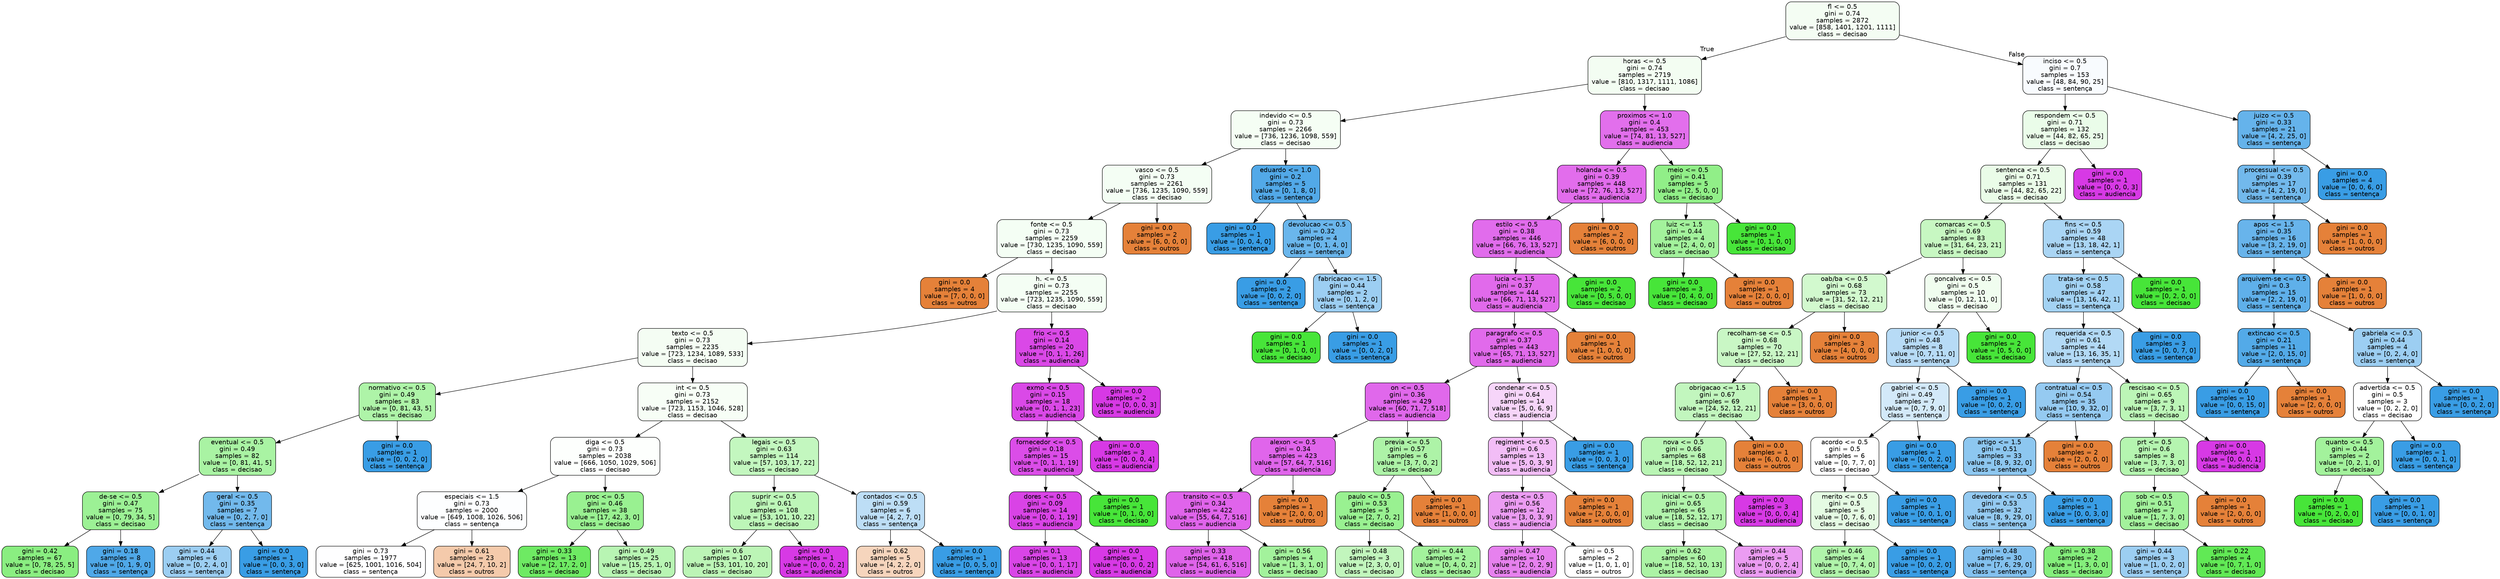 digraph Tree {
node [shape=box, style="filled, rounded", color="black", fontname="helvetica"] ;
edge [fontname="helvetica"] ;
0 [label="fl <= 0.5\ngini = 0.74\nsamples = 2872\nvalue = [858, 1401, 1201, 1111]\nclass = decisao", fillcolor="#f4fdf3"] ;
1 [label="horas <= 0.5\ngini = 0.74\nsamples = 2719\nvalue = [810, 1317, 1111, 1086]\nclass = decisao", fillcolor="#f3fdf2"] ;
0 -> 1 [labeldistance=2.5, labelangle=45, headlabel="True"] ;
2 [label="indevido <= 0.5\ngini = 0.73\nsamples = 2266\nvalue = [736, 1236, 1098, 559]\nclass = decisao", fillcolor="#f5fef4"] ;
1 -> 2 ;
3 [label="vasco <= 0.5\ngini = 0.73\nsamples = 2261\nvalue = [736, 1235, 1090, 559]\nclass = decisao", fillcolor="#f4fef4"] ;
2 -> 3 ;
4 [label="fonte <= 0.5\ngini = 0.73\nsamples = 2259\nvalue = [730, 1235, 1090, 559]\nclass = decisao", fillcolor="#f4fef4"] ;
3 -> 4 ;
5 [label="gini = 0.0\nsamples = 4\nvalue = [7, 0, 0, 0]\nclass = outros", fillcolor="#e58139"] ;
4 -> 5 ;
6 [label="h. <= 0.5\ngini = 0.73\nsamples = 2255\nvalue = [723, 1235, 1090, 559]\nclass = decisao", fillcolor="#f4fef4"] ;
4 -> 6 ;
7 [label="texto <= 0.5\ngini = 0.73\nsamples = 2235\nvalue = [723, 1234, 1089, 533]\nclass = decisao", fillcolor="#f4fdf3"] ;
6 -> 7 ;
8 [label="normativo <= 0.5\ngini = 0.49\nsamples = 83\nvalue = [0, 81, 43, 5]\nclass = decisao", fillcolor="#aef4a8"] ;
7 -> 8 ;
9 [label="eventual <= 0.5\ngini = 0.49\nsamples = 82\nvalue = [0, 81, 41, 5]\nclass = decisao", fillcolor="#a9f3a3"] ;
8 -> 9 ;
10 [label="de-se <= 0.5\ngini = 0.47\nsamples = 75\nvalue = [0, 79, 34, 5]\nclass = decisao", fillcolor="#9cf195"] ;
9 -> 10 ;
11 [label="gini = 0.42\nsamples = 67\nvalue = [0, 78, 25, 5]\nclass = decisao", fillcolor="#8aee81"] ;
10 -> 11 ;
12 [label="gini = 0.18\nsamples = 8\nvalue = [0, 1, 9, 0]\nclass = sentença", fillcolor="#4fa8e8"] ;
10 -> 12 ;
13 [label="geral <= 0.5\ngini = 0.35\nsamples = 7\nvalue = [0, 2, 7, 0]\nclass = sentença", fillcolor="#72b9ec"] ;
9 -> 13 ;
14 [label="gini = 0.44\nsamples = 6\nvalue = [0, 2, 4, 0]\nclass = sentença", fillcolor="#9ccef2"] ;
13 -> 14 ;
15 [label="gini = 0.0\nsamples = 1\nvalue = [0, 0, 3, 0]\nclass = sentença", fillcolor="#399de5"] ;
13 -> 15 ;
16 [label="gini = 0.0\nsamples = 1\nvalue = [0, 0, 2, 0]\nclass = sentença", fillcolor="#399de5"] ;
8 -> 16 ;
17 [label="int <= 0.5\ngini = 0.73\nsamples = 2152\nvalue = [723, 1153, 1046, 528]\nclass = decisao", fillcolor="#f7fef6"] ;
7 -> 17 ;
18 [label="diga <= 0.5\ngini = 0.73\nsamples = 2038\nvalue = [666, 1050, 1029, 506]\nclass = decisao", fillcolor="#fdfffd"] ;
17 -> 18 ;
19 [label="especiais <= 1.5\ngini = 0.73\nsamples = 2000\nvalue = [649, 1008, 1026, 506]\nclass = sentença", fillcolor="#fdfeff"] ;
18 -> 19 ;
20 [label="gini = 0.73\nsamples = 1977\nvalue = [625, 1001, 1016, 504]\nclass = sentença", fillcolor="#fefeff"] ;
19 -> 20 ;
21 [label="gini = 0.61\nsamples = 23\nvalue = [24, 7, 10, 2]\nclass = outros", fillcolor="#f4caab"] ;
19 -> 21 ;
22 [label="proc <= 0.5\ngini = 0.46\nsamples = 38\nvalue = [17, 42, 3, 0]\nclass = decisao", fillcolor="#99f191"] ;
18 -> 22 ;
23 [label="gini = 0.33\nsamples = 13\nvalue = [2, 17, 2, 0]\nclass = decisao", fillcolor="#6eea63"] ;
22 -> 23 ;
24 [label="gini = 0.49\nsamples = 25\nvalue = [15, 25, 1, 0]\nclass = decisao", fillcolor="#b8f5b3"] ;
22 -> 24 ;
25 [label="legais <= 0.5\ngini = 0.63\nsamples = 114\nvalue = [57, 103, 17, 22]\nclass = decisao", fillcolor="#c3f7bf"] ;
17 -> 25 ;
26 [label="suprir <= 0.5\ngini = 0.61\nsamples = 108\nvalue = [53, 101, 10, 22]\nclass = decisao", fillcolor="#bdf6b8"] ;
25 -> 26 ;
27 [label="gini = 0.6\nsamples = 107\nvalue = [53, 101, 10, 20]\nclass = decisao", fillcolor="#bcf5b6"] ;
26 -> 27 ;
28 [label="gini = 0.0\nsamples = 1\nvalue = [0, 0, 0, 2]\nclass = audiencia", fillcolor="#d739e5"] ;
26 -> 28 ;
29 [label="contados <= 0.5\ngini = 0.59\nsamples = 6\nvalue = [4, 2, 7, 0]\nclass = sentença", fillcolor="#bddef6"] ;
25 -> 29 ;
30 [label="gini = 0.62\nsamples = 5\nvalue = [4, 2, 2, 0]\nclass = outros", fillcolor="#f6d5bd"] ;
29 -> 30 ;
31 [label="gini = 0.0\nsamples = 1\nvalue = [0, 0, 5, 0]\nclass = sentença", fillcolor="#399de5"] ;
29 -> 31 ;
32 [label="frio <= 0.5\ngini = 0.14\nsamples = 20\nvalue = [0, 1, 1, 26]\nclass = audiencia", fillcolor="#da48e7"] ;
6 -> 32 ;
33 [label="exmo <= 0.5\ngini = 0.15\nsamples = 18\nvalue = [0, 1, 1, 23]\nclass = audiencia", fillcolor="#da49e7"] ;
32 -> 33 ;
34 [label="fornecedor <= 0.5\ngini = 0.18\nsamples = 15\nvalue = [0, 1, 1, 19]\nclass = audiencia", fillcolor="#db4de8"] ;
33 -> 34 ;
35 [label="dores <= 0.5\ngini = 0.09\nsamples = 14\nvalue = [0, 0, 1, 19]\nclass = audiencia", fillcolor="#d943e6"] ;
34 -> 35 ;
36 [label="gini = 0.1\nsamples = 13\nvalue = [0, 0, 1, 17]\nclass = audiencia", fillcolor="#d945e7"] ;
35 -> 36 ;
37 [label="gini = 0.0\nsamples = 1\nvalue = [0, 0, 0, 2]\nclass = audiencia", fillcolor="#d739e5"] ;
35 -> 37 ;
38 [label="gini = 0.0\nsamples = 1\nvalue = [0, 1, 0, 0]\nclass = decisao", fillcolor="#47e539"] ;
34 -> 38 ;
39 [label="gini = 0.0\nsamples = 3\nvalue = [0, 0, 0, 4]\nclass = audiencia", fillcolor="#d739e5"] ;
33 -> 39 ;
40 [label="gini = 0.0\nsamples = 2\nvalue = [0, 0, 0, 3]\nclass = audiencia", fillcolor="#d739e5"] ;
32 -> 40 ;
41 [label="gini = 0.0\nsamples = 2\nvalue = [6, 0, 0, 0]\nclass = outros", fillcolor="#e58139"] ;
3 -> 41 ;
42 [label="eduardo <= 1.0\ngini = 0.2\nsamples = 5\nvalue = [0, 1, 8, 0]\nclass = sentença", fillcolor="#52a9e8"] ;
2 -> 42 ;
43 [label="gini = 0.0\nsamples = 1\nvalue = [0, 0, 4, 0]\nclass = sentença", fillcolor="#399de5"] ;
42 -> 43 ;
44 [label="devolucao <= 0.5\ngini = 0.32\nsamples = 4\nvalue = [0, 1, 4, 0]\nclass = sentença", fillcolor="#6ab6ec"] ;
42 -> 44 ;
45 [label="gini = 0.0\nsamples = 2\nvalue = [0, 0, 2, 0]\nclass = sentença", fillcolor="#399de5"] ;
44 -> 45 ;
46 [label="fabricacao <= 1.5\ngini = 0.44\nsamples = 2\nvalue = [0, 1, 2, 0]\nclass = sentença", fillcolor="#9ccef2"] ;
44 -> 46 ;
47 [label="gini = 0.0\nsamples = 1\nvalue = [0, 1, 0, 0]\nclass = decisao", fillcolor="#47e539"] ;
46 -> 47 ;
48 [label="gini = 0.0\nsamples = 1\nvalue = [0, 0, 2, 0]\nclass = sentença", fillcolor="#399de5"] ;
46 -> 48 ;
49 [label="proximos <= 1.0\ngini = 0.4\nsamples = 453\nvalue = [74, 81, 13, 527]\nclass = audiencia", fillcolor="#e26fec"] ;
1 -> 49 ;
50 [label="holanda <= 0.5\ngini = 0.39\nsamples = 448\nvalue = [72, 76, 13, 527]\nclass = audiencia", fillcolor="#e26dec"] ;
49 -> 50 ;
51 [label="estilo <= 0.5\ngini = 0.38\nsamples = 446\nvalue = [66, 76, 13, 527]\nclass = audiencia", fillcolor="#e16cec"] ;
50 -> 51 ;
52 [label="lucia <= 1.5\ngini = 0.37\nsamples = 444\nvalue = [66, 71, 13, 527]\nclass = audiencia", fillcolor="#e16aeb"] ;
51 -> 52 ;
53 [label="paragrafo <= 0.5\ngini = 0.37\nsamples = 443\nvalue = [65, 71, 13, 527]\nclass = audiencia", fillcolor="#e16aeb"] ;
52 -> 53 ;
54 [label="on <= 0.5\ngini = 0.36\nsamples = 429\nvalue = [60, 71, 7, 518]\nclass = audiencia", fillcolor="#e068eb"] ;
53 -> 54 ;
55 [label="alexon <= 0.5\ngini = 0.34\nsamples = 423\nvalue = [57, 64, 7, 516]\nclass = audiencia", fillcolor="#e065eb"] ;
54 -> 55 ;
56 [label="transito <= 0.5\ngini = 0.34\nsamples = 422\nvalue = [55, 64, 7, 516]\nclass = audiencia", fillcolor="#e064eb"] ;
55 -> 56 ;
57 [label="gini = 0.33\nsamples = 418\nvalue = [54, 61, 6, 516]\nclass = audiencia", fillcolor="#df63ea"] ;
56 -> 57 ;
58 [label="gini = 0.56\nsamples = 4\nvalue = [1, 3, 1, 0]\nclass = decisao", fillcolor="#a3f29c"] ;
56 -> 58 ;
59 [label="gini = 0.0\nsamples = 1\nvalue = [2, 0, 0, 0]\nclass = outros", fillcolor="#e58139"] ;
55 -> 59 ;
60 [label="previa <= 0.5\ngini = 0.57\nsamples = 6\nvalue = [3, 7, 0, 2]\nclass = decisao", fillcolor="#adf3a7"] ;
54 -> 60 ;
61 [label="paulo <= 0.5\ngini = 0.53\nsamples = 5\nvalue = [2, 7, 0, 2]\nclass = decisao", fillcolor="#99f191"] ;
60 -> 61 ;
62 [label="gini = 0.48\nsamples = 3\nvalue = [2, 3, 0, 0]\nclass = decisao", fillcolor="#c2f6bd"] ;
61 -> 62 ;
63 [label="gini = 0.44\nsamples = 2\nvalue = [0, 4, 0, 2]\nclass = decisao", fillcolor="#a3f29c"] ;
61 -> 63 ;
64 [label="gini = 0.0\nsamples = 1\nvalue = [1, 0, 0, 0]\nclass = outros", fillcolor="#e58139"] ;
60 -> 64 ;
65 [label="condenar <= 0.5\ngini = 0.64\nsamples = 14\nvalue = [5, 0, 6, 9]\nclass = audiencia", fillcolor="#f6d5f9"] ;
53 -> 65 ;
66 [label="regiment <= 0.5\ngini = 0.6\nsamples = 13\nvalue = [5, 0, 3, 9]\nclass = audiencia", fillcolor="#f2bdf6"] ;
65 -> 66 ;
67 [label="desta <= 0.5\ngini = 0.56\nsamples = 12\nvalue = [3, 0, 3, 9]\nclass = audiencia", fillcolor="#eb9cf2"] ;
66 -> 67 ;
68 [label="gini = 0.47\nsamples = 10\nvalue = [2, 0, 2, 9]\nclass = audiencia", fillcolor="#e681ee"] ;
67 -> 68 ;
69 [label="gini = 0.5\nsamples = 2\nvalue = [1, 0, 1, 0]\nclass = outros", fillcolor="#ffffff"] ;
67 -> 69 ;
70 [label="gini = 0.0\nsamples = 1\nvalue = [2, 0, 0, 0]\nclass = outros", fillcolor="#e58139"] ;
66 -> 70 ;
71 [label="gini = 0.0\nsamples = 1\nvalue = [0, 0, 3, 0]\nclass = sentença", fillcolor="#399de5"] ;
65 -> 71 ;
72 [label="gini = 0.0\nsamples = 1\nvalue = [1, 0, 0, 0]\nclass = outros", fillcolor="#e58139"] ;
52 -> 72 ;
73 [label="gini = 0.0\nsamples = 2\nvalue = [0, 5, 0, 0]\nclass = decisao", fillcolor="#47e539"] ;
51 -> 73 ;
74 [label="gini = 0.0\nsamples = 2\nvalue = [6, 0, 0, 0]\nclass = outros", fillcolor="#e58139"] ;
50 -> 74 ;
75 [label="meio <= 0.5\ngini = 0.41\nsamples = 5\nvalue = [2, 5, 0, 0]\nclass = decisao", fillcolor="#91ef88"] ;
49 -> 75 ;
76 [label="luiz <= 1.5\ngini = 0.44\nsamples = 4\nvalue = [2, 4, 0, 0]\nclass = decisao", fillcolor="#a3f29c"] ;
75 -> 76 ;
77 [label="gini = 0.0\nsamples = 3\nvalue = [0, 4, 0, 0]\nclass = decisao", fillcolor="#47e539"] ;
76 -> 77 ;
78 [label="gini = 0.0\nsamples = 1\nvalue = [2, 0, 0, 0]\nclass = outros", fillcolor="#e58139"] ;
76 -> 78 ;
79 [label="gini = 0.0\nsamples = 1\nvalue = [0, 1, 0, 0]\nclass = decisao", fillcolor="#47e539"] ;
75 -> 79 ;
80 [label="inciso <= 0.5\ngini = 0.7\nsamples = 153\nvalue = [48, 84, 90, 25]\nclass = sentença", fillcolor="#f8fbfe"] ;
0 -> 80 [labeldistance=2.5, labelangle=-45, headlabel="False"] ;
81 [label="respondem <= 0.5\ngini = 0.71\nsamples = 132\nvalue = [44, 82, 65, 25]\nclass = decisao", fillcolor="#eafce9"] ;
80 -> 81 ;
82 [label="sentenca <= 0.5\ngini = 0.71\nsamples = 131\nvalue = [44, 82, 65, 22]\nclass = decisao", fillcolor="#eafce8"] ;
81 -> 82 ;
83 [label="comarcas <= 0.5\ngini = 0.69\nsamples = 83\nvalue = [31, 64, 23, 21]\nclass = decisao", fillcolor="#c7f7c2"] ;
82 -> 83 ;
84 [label="oab/ba <= 0.5\ngini = 0.68\nsamples = 73\nvalue = [31, 52, 12, 21]\nclass = decisao", fillcolor="#d2f9ce"] ;
83 -> 84 ;
85 [label="recolham-se <= 0.5\ngini = 0.68\nsamples = 70\nvalue = [27, 52, 12, 21]\nclass = decisao", fillcolor="#c9f7c5"] ;
84 -> 85 ;
86 [label="obrigacao <= 1.5\ngini = 0.67\nsamples = 69\nvalue = [24, 52, 12, 21]\nclass = decisao", fillcolor="#c2f6be"] ;
85 -> 86 ;
87 [label="nova <= 0.5\ngini = 0.66\nsamples = 68\nvalue = [18, 52, 12, 21]\nclass = decisao", fillcolor="#b9f5b4"] ;
86 -> 87 ;
88 [label="inicial <= 0.5\ngini = 0.65\nsamples = 65\nvalue = [18, 52, 12, 17]\nclass = decisao", fillcolor="#b2f4ac"] ;
87 -> 88 ;
89 [label="gini = 0.62\nsamples = 60\nvalue = [18, 52, 10, 13]\nclass = decisao", fillcolor="#acf3a5"] ;
88 -> 89 ;
90 [label="gini = 0.44\nsamples = 5\nvalue = [0, 0, 2, 4]\nclass = audiencia", fillcolor="#eb9cf2"] ;
88 -> 90 ;
91 [label="gini = 0.0\nsamples = 3\nvalue = [0, 0, 0, 4]\nclass = audiencia", fillcolor="#d739e5"] ;
87 -> 91 ;
92 [label="gini = 0.0\nsamples = 1\nvalue = [6, 0, 0, 0]\nclass = outros", fillcolor="#e58139"] ;
86 -> 92 ;
93 [label="gini = 0.0\nsamples = 1\nvalue = [3, 0, 0, 0]\nclass = outros", fillcolor="#e58139"] ;
85 -> 93 ;
94 [label="gini = 0.0\nsamples = 3\nvalue = [4, 0, 0, 0]\nclass = outros", fillcolor="#e58139"] ;
84 -> 94 ;
95 [label="goncalves <= 0.5\ngini = 0.5\nsamples = 10\nvalue = [0, 12, 11, 0]\nclass = decisao", fillcolor="#f0fdef"] ;
83 -> 95 ;
96 [label="junior <= 0.5\ngini = 0.48\nsamples = 8\nvalue = [0, 7, 11, 0]\nclass = sentença", fillcolor="#b7dbf6"] ;
95 -> 96 ;
97 [label="gabriel <= 0.5\ngini = 0.49\nsamples = 7\nvalue = [0, 7, 9, 0]\nclass = sentença", fillcolor="#d3e9f9"] ;
96 -> 97 ;
98 [label="acordo <= 0.5\ngini = 0.5\nsamples = 6\nvalue = [0, 7, 7, 0]\nclass = decisao", fillcolor="#ffffff"] ;
97 -> 98 ;
99 [label="merito <= 0.5\ngini = 0.5\nsamples = 5\nvalue = [0, 7, 6, 0]\nclass = decisao", fillcolor="#e5fbe3"] ;
98 -> 99 ;
100 [label="gini = 0.46\nsamples = 4\nvalue = [0, 7, 4, 0]\nclass = decisao", fillcolor="#b0f4aa"] ;
99 -> 100 ;
101 [label="gini = 0.0\nsamples = 1\nvalue = [0, 0, 2, 0]\nclass = sentença", fillcolor="#399de5"] ;
99 -> 101 ;
102 [label="gini = 0.0\nsamples = 1\nvalue = [0, 0, 1, 0]\nclass = sentença", fillcolor="#399de5"] ;
98 -> 102 ;
103 [label="gini = 0.0\nsamples = 1\nvalue = [0, 0, 2, 0]\nclass = sentença", fillcolor="#399de5"] ;
97 -> 103 ;
104 [label="gini = 0.0\nsamples = 1\nvalue = [0, 0, 2, 0]\nclass = sentença", fillcolor="#399de5"] ;
96 -> 104 ;
105 [label="gini = 0.0\nsamples = 2\nvalue = [0, 5, 0, 0]\nclass = decisao", fillcolor="#47e539"] ;
95 -> 105 ;
106 [label="fins <= 0.5\ngini = 0.59\nsamples = 48\nvalue = [13, 18, 42, 1]\nclass = sentença", fillcolor="#aad5f4"] ;
82 -> 106 ;
107 [label="trata-se <= 0.5\ngini = 0.58\nsamples = 47\nvalue = [13, 16, 42, 1]\nclass = sentença", fillcolor="#a3d2f3"] ;
106 -> 107 ;
108 [label="requerida <= 0.5\ngini = 0.61\nsamples = 44\nvalue = [13, 16, 35, 1]\nclass = sentença", fillcolor="#b2d9f5"] ;
107 -> 108 ;
109 [label="contratual <= 0.5\ngini = 0.54\nsamples = 35\nvalue = [10, 9, 32, 0]\nclass = sentença", fillcolor="#95caf1"] ;
108 -> 109 ;
110 [label="artigo <= 1.5\ngini = 0.51\nsamples = 33\nvalue = [8, 9, 32, 0]\nclass = sentença", fillcolor="#8dc7f0"] ;
109 -> 110 ;
111 [label="devedora <= 0.5\ngini = 0.53\nsamples = 32\nvalue = [8, 9, 29, 0]\nclass = sentença", fillcolor="#94caf1"] ;
110 -> 111 ;
112 [label="gini = 0.48\nsamples = 30\nvalue = [7, 6, 29, 0]\nclass = sentença", fillcolor="#83c1ef"] ;
111 -> 112 ;
113 [label="gini = 0.38\nsamples = 2\nvalue = [1, 3, 0, 0]\nclass = decisao", fillcolor="#84ee7b"] ;
111 -> 113 ;
114 [label="gini = 0.0\nsamples = 1\nvalue = [0, 0, 3, 0]\nclass = sentença", fillcolor="#399de5"] ;
110 -> 114 ;
115 [label="gini = 0.0\nsamples = 2\nvalue = [2, 0, 0, 0]\nclass = outros", fillcolor="#e58139"] ;
109 -> 115 ;
116 [label="rescisao <= 0.5\ngini = 0.65\nsamples = 9\nvalue = [3, 7, 3, 1]\nclass = decisao", fillcolor="#bcf6b7"] ;
108 -> 116 ;
117 [label="prt <= 0.5\ngini = 0.6\nsamples = 8\nvalue = [3, 7, 3, 0]\nclass = decisao", fillcolor="#b5f5b0"] ;
116 -> 117 ;
118 [label="sob <= 0.5\ngini = 0.51\nsamples = 7\nvalue = [1, 7, 3, 0]\nclass = decisao", fillcolor="#a3f29c"] ;
117 -> 118 ;
119 [label="gini = 0.44\nsamples = 3\nvalue = [1, 0, 2, 0]\nclass = sentença", fillcolor="#9ccef2"] ;
118 -> 119 ;
120 [label="gini = 0.22\nsamples = 4\nvalue = [0, 7, 1, 0]\nclass = decisao", fillcolor="#61e955"] ;
118 -> 120 ;
121 [label="gini = 0.0\nsamples = 1\nvalue = [2, 0, 0, 0]\nclass = outros", fillcolor="#e58139"] ;
117 -> 121 ;
122 [label="gini = 0.0\nsamples = 1\nvalue = [0, 0, 0, 1]\nclass = audiencia", fillcolor="#d739e5"] ;
116 -> 122 ;
123 [label="gini = 0.0\nsamples = 3\nvalue = [0, 0, 7, 0]\nclass = sentença", fillcolor="#399de5"] ;
107 -> 123 ;
124 [label="gini = 0.0\nsamples = 1\nvalue = [0, 2, 0, 0]\nclass = decisao", fillcolor="#47e539"] ;
106 -> 124 ;
125 [label="gini = 0.0\nsamples = 1\nvalue = [0, 0, 0, 3]\nclass = audiencia", fillcolor="#d739e5"] ;
81 -> 125 ;
126 [label="juizo <= 0.5\ngini = 0.33\nsamples = 21\nvalue = [4, 2, 25, 0]\nclass = sentença", fillcolor="#65b3eb"] ;
80 -> 126 ;
127 [label="processual <= 0.5\ngini = 0.39\nsamples = 17\nvalue = [4, 2, 19, 0]\nclass = sentença", fillcolor="#72b9ec"] ;
126 -> 127 ;
128 [label="apos <= 1.5\ngini = 0.35\nsamples = 16\nvalue = [3, 2, 19, 0]\nclass = sentença", fillcolor="#68b4eb"] ;
127 -> 128 ;
129 [label="arquivem-se <= 0.5\ngini = 0.3\nsamples = 15\nvalue = [2, 2, 19, 0]\nclass = sentença", fillcolor="#5fb0ea"] ;
128 -> 129 ;
130 [label="extincao <= 0.5\ngini = 0.21\nsamples = 11\nvalue = [2, 0, 15, 0]\nclass = sentença", fillcolor="#53aae8"] ;
129 -> 130 ;
131 [label="gini = 0.0\nsamples = 10\nvalue = [0, 0, 15, 0]\nclass = sentença", fillcolor="#399de5"] ;
130 -> 131 ;
132 [label="gini = 0.0\nsamples = 1\nvalue = [2, 0, 0, 0]\nclass = outros", fillcolor="#e58139"] ;
130 -> 132 ;
133 [label="gabriela <= 0.5\ngini = 0.44\nsamples = 4\nvalue = [0, 2, 4, 0]\nclass = sentença", fillcolor="#9ccef2"] ;
129 -> 133 ;
134 [label="advertida <= 0.5\ngini = 0.5\nsamples = 3\nvalue = [0, 2, 2, 0]\nclass = decisao", fillcolor="#ffffff"] ;
133 -> 134 ;
135 [label="quanto <= 0.5\ngini = 0.44\nsamples = 2\nvalue = [0, 2, 1, 0]\nclass = decisao", fillcolor="#a3f29c"] ;
134 -> 135 ;
136 [label="gini = 0.0\nsamples = 1\nvalue = [0, 2, 0, 0]\nclass = decisao", fillcolor="#47e539"] ;
135 -> 136 ;
137 [label="gini = 0.0\nsamples = 1\nvalue = [0, 0, 1, 0]\nclass = sentença", fillcolor="#399de5"] ;
135 -> 137 ;
138 [label="gini = 0.0\nsamples = 1\nvalue = [0, 0, 1, 0]\nclass = sentença", fillcolor="#399de5"] ;
134 -> 138 ;
139 [label="gini = 0.0\nsamples = 1\nvalue = [0, 0, 2, 0]\nclass = sentença", fillcolor="#399de5"] ;
133 -> 139 ;
140 [label="gini = 0.0\nsamples = 1\nvalue = [1, 0, 0, 0]\nclass = outros", fillcolor="#e58139"] ;
128 -> 140 ;
141 [label="gini = 0.0\nsamples = 1\nvalue = [1, 0, 0, 0]\nclass = outros", fillcolor="#e58139"] ;
127 -> 141 ;
142 [label="gini = 0.0\nsamples = 4\nvalue = [0, 0, 6, 0]\nclass = sentença", fillcolor="#399de5"] ;
126 -> 142 ;
}